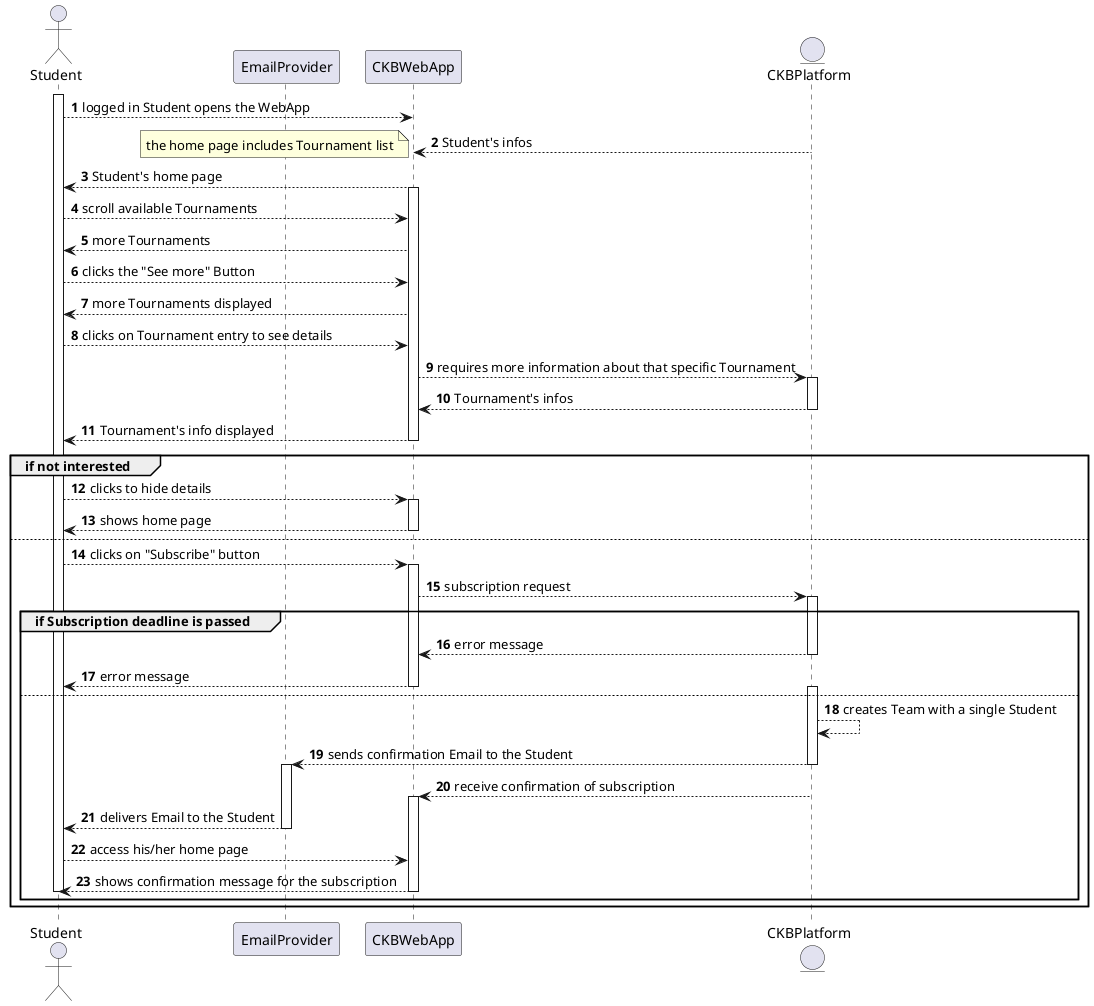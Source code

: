 @startuml
autonumber
actor Student as S
participant EmailProvider as E
participant CKBWebApp as A
entity CKBPlatform as P


activate S
S--->A: logged in Student opens the WebApp

A<---P: Student's infos
deactivate P
note left
    the home page includes Tournament list
end note
S<---A: Student's home page
activate A
S--->A: scroll available Tournaments
S<---A: more Tournaments
S--->A: clicks the "See more" Button
S<---A: more Tournaments displayed
S--->A: clicks on Tournament entry to see details
A--->P: requires more information about that specific Tournament
activate P
A<---P: Tournament's infos
deactivate P
S<---A: Tournament's info displayed
deactivate A
group if not interested
    S--->A: clicks to hide details
    activate A
    S<---A: shows home page
    deactivate A
else 
    S--->A: clicks on "Subscribe" button
    activate A
    A--->P: subscription request
    activate P
    group if Subscription deadline is passed
        P--->A: error message
        deactivate P
        S<--A: error message
        deactivate A
    else
        activate P
        P--->P: creates Team with a single Student
        P--->E: sends confirmation Email to the Student
        deactivate P
        activate E
        A<---P: receive confirmation of subscription
        activate A
        E--->S: delivers Email to the Student
        deactivate E
        S--->A: access his/her home page
        S<---A: shows confirmation message for the subscription
        deactivate A
        deactivate S
    end
end
@enduml